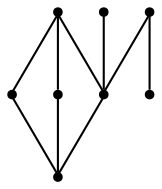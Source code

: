 graph {
  node [shape=point,comment="{\"directed\":false,\"doi\":\"10.1007/978-3-030-68766-3_5\",\"figure\":\"1 (2)\"}"]

  v0 [pos="613.4768903506468,391.64408606101256"]
  v1 [pos="540.1318473716833,464.98835732331236"]
  v2 [pos="540.1318473716833,391.6440860610125"]
  v3 [pos="540.1318473716833,318.29599954040987"]
  v4 [pos="466.7868679811375,391.6440860610125"]
  v5 [pos="466.7868679811375,318.29599954040987"]
  v6 [pos="393.441825002174,391.64408606101256"]
  v7 [pos="393.441825002174,318.29599954040987"]

  v0 -- v1 [id="-3",pos="613.4768903506468,391.64408606101256 540.1318473716833,464.98835732331236 540.1318473716833,464.98835732331236 540.1318473716833,464.98835732331236"]
  v3 -- v4 [id="-8",pos="540.1318473716833,318.29599954040987 466.7868679811375,391.6440860610125 466.7868679811375,391.6440860610125 466.7868679811375,391.6440860610125"]
  v2 -- v1 [id="-10",pos="540.1318473716833,391.6440860610125 540.1318473716833,464.98835732331236 540.1318473716833,464.98835732331236 540.1318473716833,464.98835732331236"]
  v3 -- v2 [id="-11",pos="540.1318473716833,318.29599954040987 540.1318473716833,391.6440860610125 540.1318473716833,391.6440860610125 540.1318473716833,391.6440860610125"]
  v3 -- v0 [id="-14",pos="540.1318473716833,318.29599954040987 613.4768903506468,391.64408606101256 613.4768903506468,391.64408606101256 613.4768903506468,391.64408606101256"]
  v7 -- v4 [id="-18",pos="393.441825002174,318.29599954040987 466.7868679811375,391.6440860610125 466.7868679811375,391.6440860610125 466.7868679811375,391.6440860610125"]
  v7 -- v6 [id="-19",pos="393.441825002174,318.29599954040987 393.441825002174,391.64408606101256 393.441825002174,391.64408606101256 393.441825002174,391.64408606101256"]
  v5 -- v4 [id="-26",pos="466.7868679811375,318.29599954040987 466.7868679811375,391.6440860610125 466.7868679811375,391.6440860610125 466.7868679811375,391.6440860610125"]
  v4 -- v1 [id="-28",pos="466.7868679811375,391.6440860610125 540.1318473716833,464.98835732331236 540.1318473716833,464.98835732331236 540.1318473716833,464.98835732331236"]
}